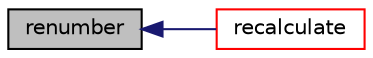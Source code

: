 digraph "renumber"
{
  bgcolor="transparent";
  edge [fontname="Helvetica",fontsize="10",labelfontname="Helvetica",labelfontsize="10"];
  node [fontname="Helvetica",fontsize="10",shape=record];
  rankdir="LR";
  Node31 [label="renumber",height=0.2,width=0.4,color="black", fillcolor="grey75", style="filled", fontcolor="black"];
  Node31 -> Node32 [dir="back",color="midnightblue",fontsize="10",style="solid",fontname="Helvetica"];
  Node32 [label="recalculate",height=0.2,width=0.4,color="red",URL="$a22061.html#a41a64bf59bc6026a69c4c6e1a89ba511",tooltip="Clear old information and construct anew from polyMesh. "];
}
